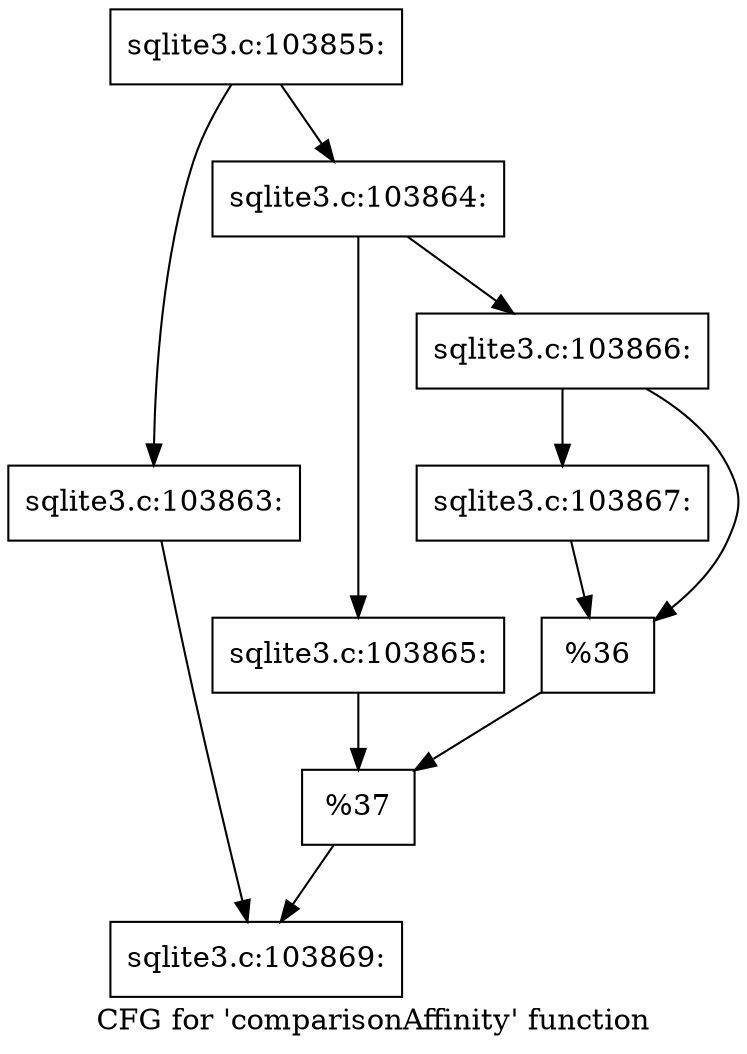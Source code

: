 digraph "CFG for 'comparisonAffinity' function" {
	label="CFG for 'comparisonAffinity' function";

	Node0x55c0f96905a0 [shape=record,label="{sqlite3.c:103855:}"];
	Node0x55c0f96905a0 -> Node0x55c0f9692df0;
	Node0x55c0f96905a0 -> Node0x55c0f9692e90;
	Node0x55c0f9692df0 [shape=record,label="{sqlite3.c:103863:}"];
	Node0x55c0f9692df0 -> Node0x55c0f9692e40;
	Node0x55c0f9692e90 [shape=record,label="{sqlite3.c:103864:}"];
	Node0x55c0f9692e90 -> Node0x55c0f9693810;
	Node0x55c0f9692e90 -> Node0x55c0f96938b0;
	Node0x55c0f9693810 [shape=record,label="{sqlite3.c:103865:}"];
	Node0x55c0f9693810 -> Node0x55c0f9693860;
	Node0x55c0f96938b0 [shape=record,label="{sqlite3.c:103866:}"];
	Node0x55c0f96938b0 -> Node0x55c0f9694840;
	Node0x55c0f96938b0 -> Node0x55c0f9694890;
	Node0x55c0f9694840 [shape=record,label="{sqlite3.c:103867:}"];
	Node0x55c0f9694840 -> Node0x55c0f9694890;
	Node0x55c0f9694890 [shape=record,label="{%36}"];
	Node0x55c0f9694890 -> Node0x55c0f9693860;
	Node0x55c0f9693860 [shape=record,label="{%37}"];
	Node0x55c0f9693860 -> Node0x55c0f9692e40;
	Node0x55c0f9692e40 [shape=record,label="{sqlite3.c:103869:}"];
}
